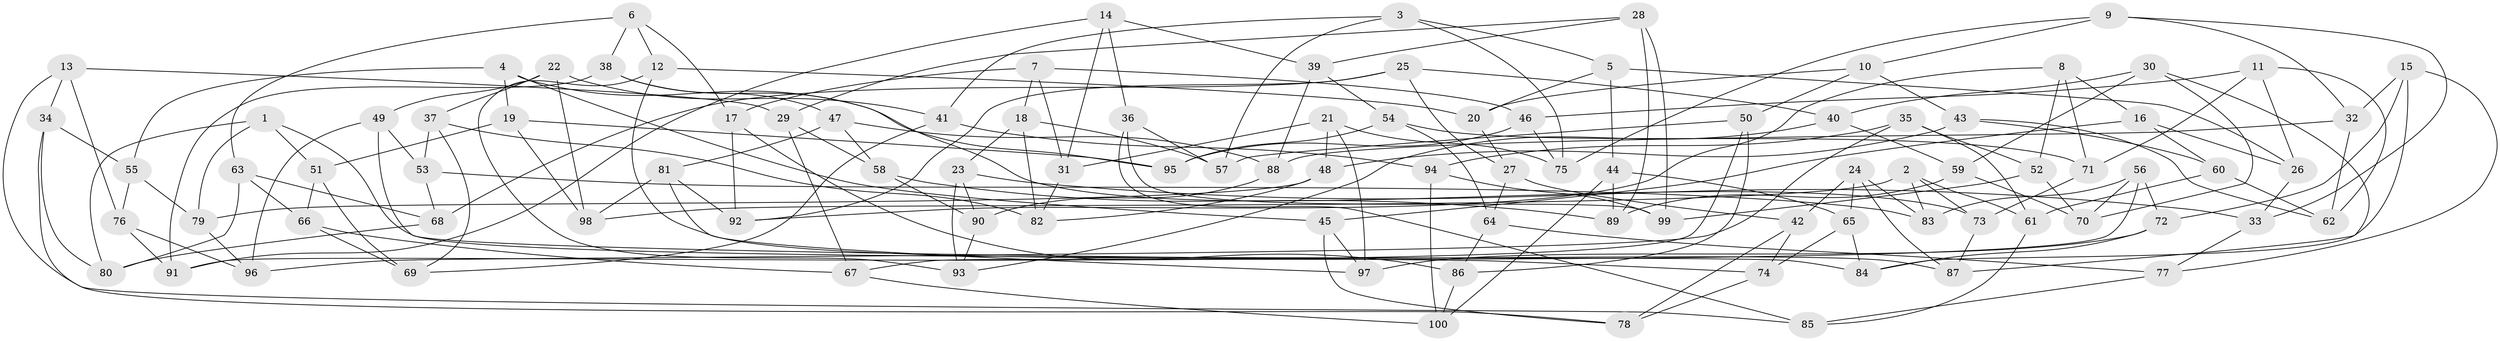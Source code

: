 // Generated by graph-tools (version 1.1) at 2025/11/02/21/25 10:11:16]
// undirected, 100 vertices, 200 edges
graph export_dot {
graph [start="1"]
  node [color=gray90,style=filled];
  1;
  2;
  3;
  4;
  5;
  6;
  7;
  8;
  9;
  10;
  11;
  12;
  13;
  14;
  15;
  16;
  17;
  18;
  19;
  20;
  21;
  22;
  23;
  24;
  25;
  26;
  27;
  28;
  29;
  30;
  31;
  32;
  33;
  34;
  35;
  36;
  37;
  38;
  39;
  40;
  41;
  42;
  43;
  44;
  45;
  46;
  47;
  48;
  49;
  50;
  51;
  52;
  53;
  54;
  55;
  56;
  57;
  58;
  59;
  60;
  61;
  62;
  63;
  64;
  65;
  66;
  67;
  68;
  69;
  70;
  71;
  72;
  73;
  74;
  75;
  76;
  77;
  78;
  79;
  80;
  81;
  82;
  83;
  84;
  85;
  86;
  87;
  88;
  89;
  90;
  91;
  92;
  93;
  94;
  95;
  96;
  97;
  98;
  99;
  100;
  1 -- 80;
  1 -- 79;
  1 -- 84;
  1 -- 51;
  2 -- 98;
  2 -- 83;
  2 -- 61;
  2 -- 73;
  3 -- 41;
  3 -- 75;
  3 -- 5;
  3 -- 57;
  4 -- 55;
  4 -- 19;
  4 -- 45;
  4 -- 95;
  5 -- 20;
  5 -- 44;
  5 -- 26;
  6 -- 38;
  6 -- 63;
  6 -- 17;
  6 -- 12;
  7 -- 17;
  7 -- 31;
  7 -- 46;
  7 -- 18;
  8 -- 16;
  8 -- 71;
  8 -- 52;
  8 -- 92;
  9 -- 10;
  9 -- 32;
  9 -- 75;
  9 -- 33;
  10 -- 50;
  10 -- 43;
  10 -- 20;
  11 -- 62;
  11 -- 26;
  11 -- 71;
  11 -- 46;
  12 -- 93;
  12 -- 20;
  12 -- 87;
  13 -- 76;
  13 -- 34;
  13 -- 85;
  13 -- 29;
  14 -- 36;
  14 -- 31;
  14 -- 39;
  14 -- 91;
  15 -- 72;
  15 -- 77;
  15 -- 84;
  15 -- 32;
  16 -- 26;
  16 -- 45;
  16 -- 60;
  17 -- 86;
  17 -- 92;
  18 -- 82;
  18 -- 23;
  18 -- 57;
  19 -- 95;
  19 -- 98;
  19 -- 51;
  20 -- 27;
  21 -- 31;
  21 -- 97;
  21 -- 48;
  21 -- 75;
  22 -- 49;
  22 -- 41;
  22 -- 98;
  22 -- 37;
  23 -- 90;
  23 -- 33;
  23 -- 93;
  24 -- 65;
  24 -- 87;
  24 -- 83;
  24 -- 42;
  25 -- 40;
  25 -- 27;
  25 -- 68;
  25 -- 92;
  26 -- 33;
  27 -- 42;
  27 -- 64;
  28 -- 89;
  28 -- 99;
  28 -- 39;
  28 -- 29;
  29 -- 58;
  29 -- 67;
  30 -- 59;
  30 -- 87;
  30 -- 40;
  30 -- 70;
  31 -- 82;
  32 -- 88;
  32 -- 62;
  33 -- 77;
  34 -- 78;
  34 -- 80;
  34 -- 55;
  35 -- 96;
  35 -- 94;
  35 -- 52;
  35 -- 61;
  36 -- 85;
  36 -- 57;
  36 -- 99;
  37 -- 53;
  37 -- 69;
  37 -- 82;
  38 -- 73;
  38 -- 47;
  38 -- 91;
  39 -- 54;
  39 -- 88;
  40 -- 93;
  40 -- 59;
  41 -- 69;
  41 -- 94;
  42 -- 74;
  42 -- 78;
  43 -- 60;
  43 -- 62;
  43 -- 48;
  44 -- 100;
  44 -- 89;
  44 -- 65;
  45 -- 97;
  45 -- 78;
  46 -- 75;
  46 -- 95;
  47 -- 88;
  47 -- 81;
  47 -- 58;
  48 -- 79;
  48 -- 82;
  49 -- 74;
  49 -- 53;
  49 -- 96;
  50 -- 57;
  50 -- 91;
  50 -- 86;
  51 -- 69;
  51 -- 66;
  52 -- 99;
  52 -- 70;
  53 -- 83;
  53 -- 68;
  54 -- 71;
  54 -- 95;
  54 -- 64;
  55 -- 79;
  55 -- 76;
  56 -- 72;
  56 -- 83;
  56 -- 67;
  56 -- 70;
  58 -- 89;
  58 -- 90;
  59 -- 89;
  59 -- 70;
  60 -- 62;
  60 -- 61;
  61 -- 85;
  63 -- 66;
  63 -- 80;
  63 -- 68;
  64 -- 77;
  64 -- 86;
  65 -- 84;
  65 -- 74;
  66 -- 67;
  66 -- 69;
  67 -- 100;
  68 -- 80;
  71 -- 73;
  72 -- 97;
  72 -- 84;
  73 -- 87;
  74 -- 78;
  76 -- 96;
  76 -- 91;
  77 -- 85;
  79 -- 96;
  81 -- 98;
  81 -- 97;
  81 -- 92;
  86 -- 100;
  88 -- 90;
  90 -- 93;
  94 -- 100;
  94 -- 99;
}
